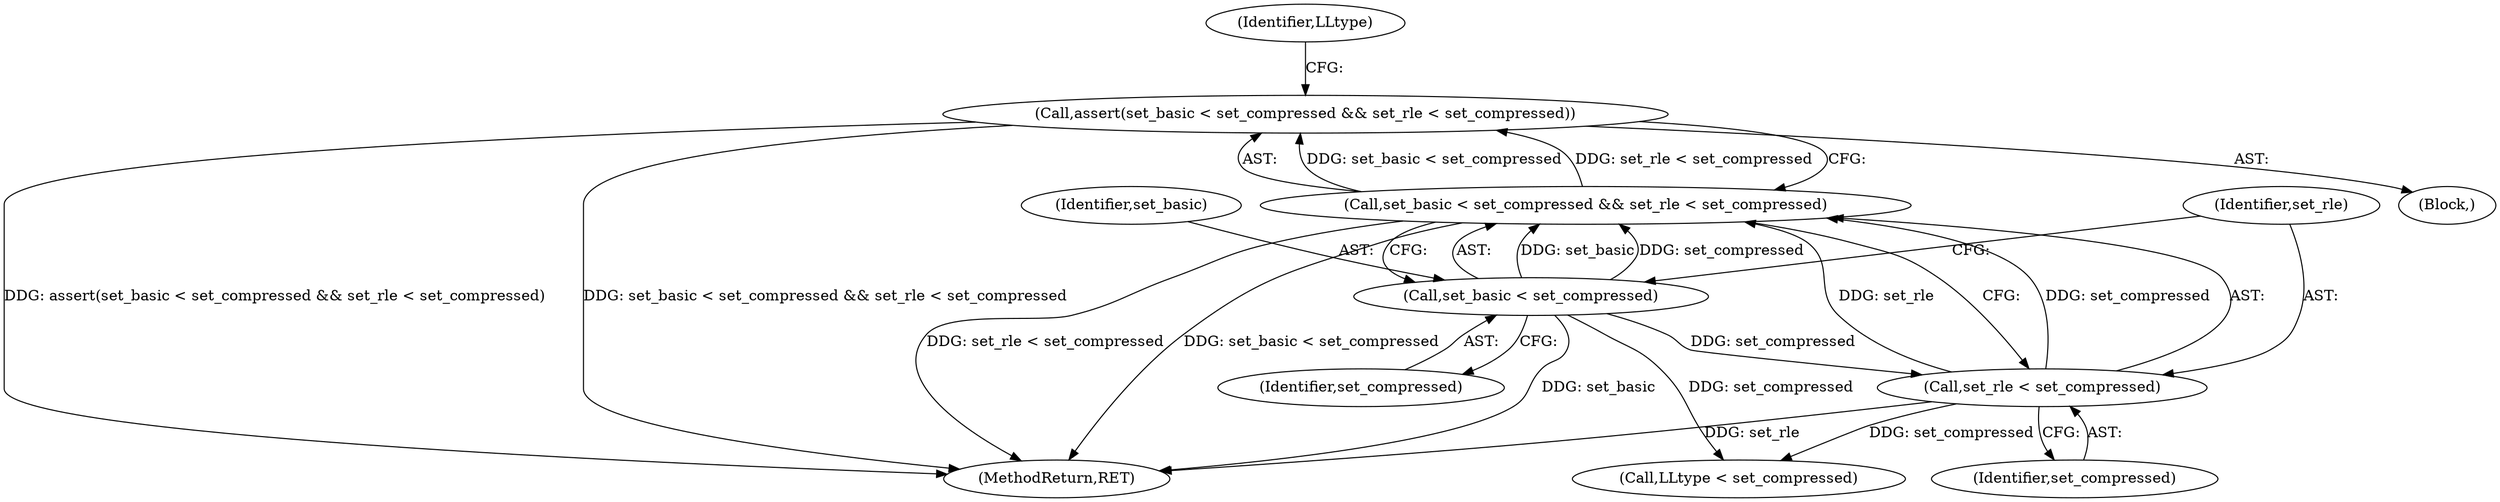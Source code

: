 digraph "0_zstd_3e5cdf1b6a85843e991d7d10f6a2567c15580da0_0@API" {
"1000454" [label="(Call,assert(set_basic < set_compressed && set_rle < set_compressed))"];
"1000455" [label="(Call,set_basic < set_compressed && set_rle < set_compressed)"];
"1000456" [label="(Call,set_basic < set_compressed)"];
"1000459" [label="(Call,set_rle < set_compressed)"];
"1000454" [label="(Call,assert(set_basic < set_compressed && set_rle < set_compressed))"];
"1000455" [label="(Call,set_basic < set_compressed && set_rle < set_compressed)"];
"1000460" [label="(Identifier,set_rle)"];
"1000401" [label="(Block,)"];
"1000458" [label="(Identifier,set_compressed)"];
"1000461" [label="(Identifier,set_compressed)"];
"1000466" [label="(Identifier,LLtype)"];
"1000456" [label="(Call,set_basic < set_compressed)"];
"1000459" [label="(Call,set_rle < set_compressed)"];
"1000465" [label="(Call,LLtype < set_compressed)"];
"1000835" [label="(MethodReturn,RET)"];
"1000457" [label="(Identifier,set_basic)"];
"1000454" -> "1000401"  [label="AST: "];
"1000454" -> "1000455"  [label="CFG: "];
"1000455" -> "1000454"  [label="AST: "];
"1000466" -> "1000454"  [label="CFG: "];
"1000454" -> "1000835"  [label="DDG: set_basic < set_compressed && set_rle < set_compressed"];
"1000454" -> "1000835"  [label="DDG: assert(set_basic < set_compressed && set_rle < set_compressed)"];
"1000455" -> "1000454"  [label="DDG: set_basic < set_compressed"];
"1000455" -> "1000454"  [label="DDG: set_rle < set_compressed"];
"1000455" -> "1000456"  [label="CFG: "];
"1000455" -> "1000459"  [label="CFG: "];
"1000456" -> "1000455"  [label="AST: "];
"1000459" -> "1000455"  [label="AST: "];
"1000455" -> "1000835"  [label="DDG: set_rle < set_compressed"];
"1000455" -> "1000835"  [label="DDG: set_basic < set_compressed"];
"1000456" -> "1000455"  [label="DDG: set_basic"];
"1000456" -> "1000455"  [label="DDG: set_compressed"];
"1000459" -> "1000455"  [label="DDG: set_rle"];
"1000459" -> "1000455"  [label="DDG: set_compressed"];
"1000456" -> "1000458"  [label="CFG: "];
"1000457" -> "1000456"  [label="AST: "];
"1000458" -> "1000456"  [label="AST: "];
"1000460" -> "1000456"  [label="CFG: "];
"1000456" -> "1000835"  [label="DDG: set_basic"];
"1000456" -> "1000459"  [label="DDG: set_compressed"];
"1000456" -> "1000465"  [label="DDG: set_compressed"];
"1000459" -> "1000461"  [label="CFG: "];
"1000460" -> "1000459"  [label="AST: "];
"1000461" -> "1000459"  [label="AST: "];
"1000459" -> "1000835"  [label="DDG: set_rle"];
"1000459" -> "1000465"  [label="DDG: set_compressed"];
}
